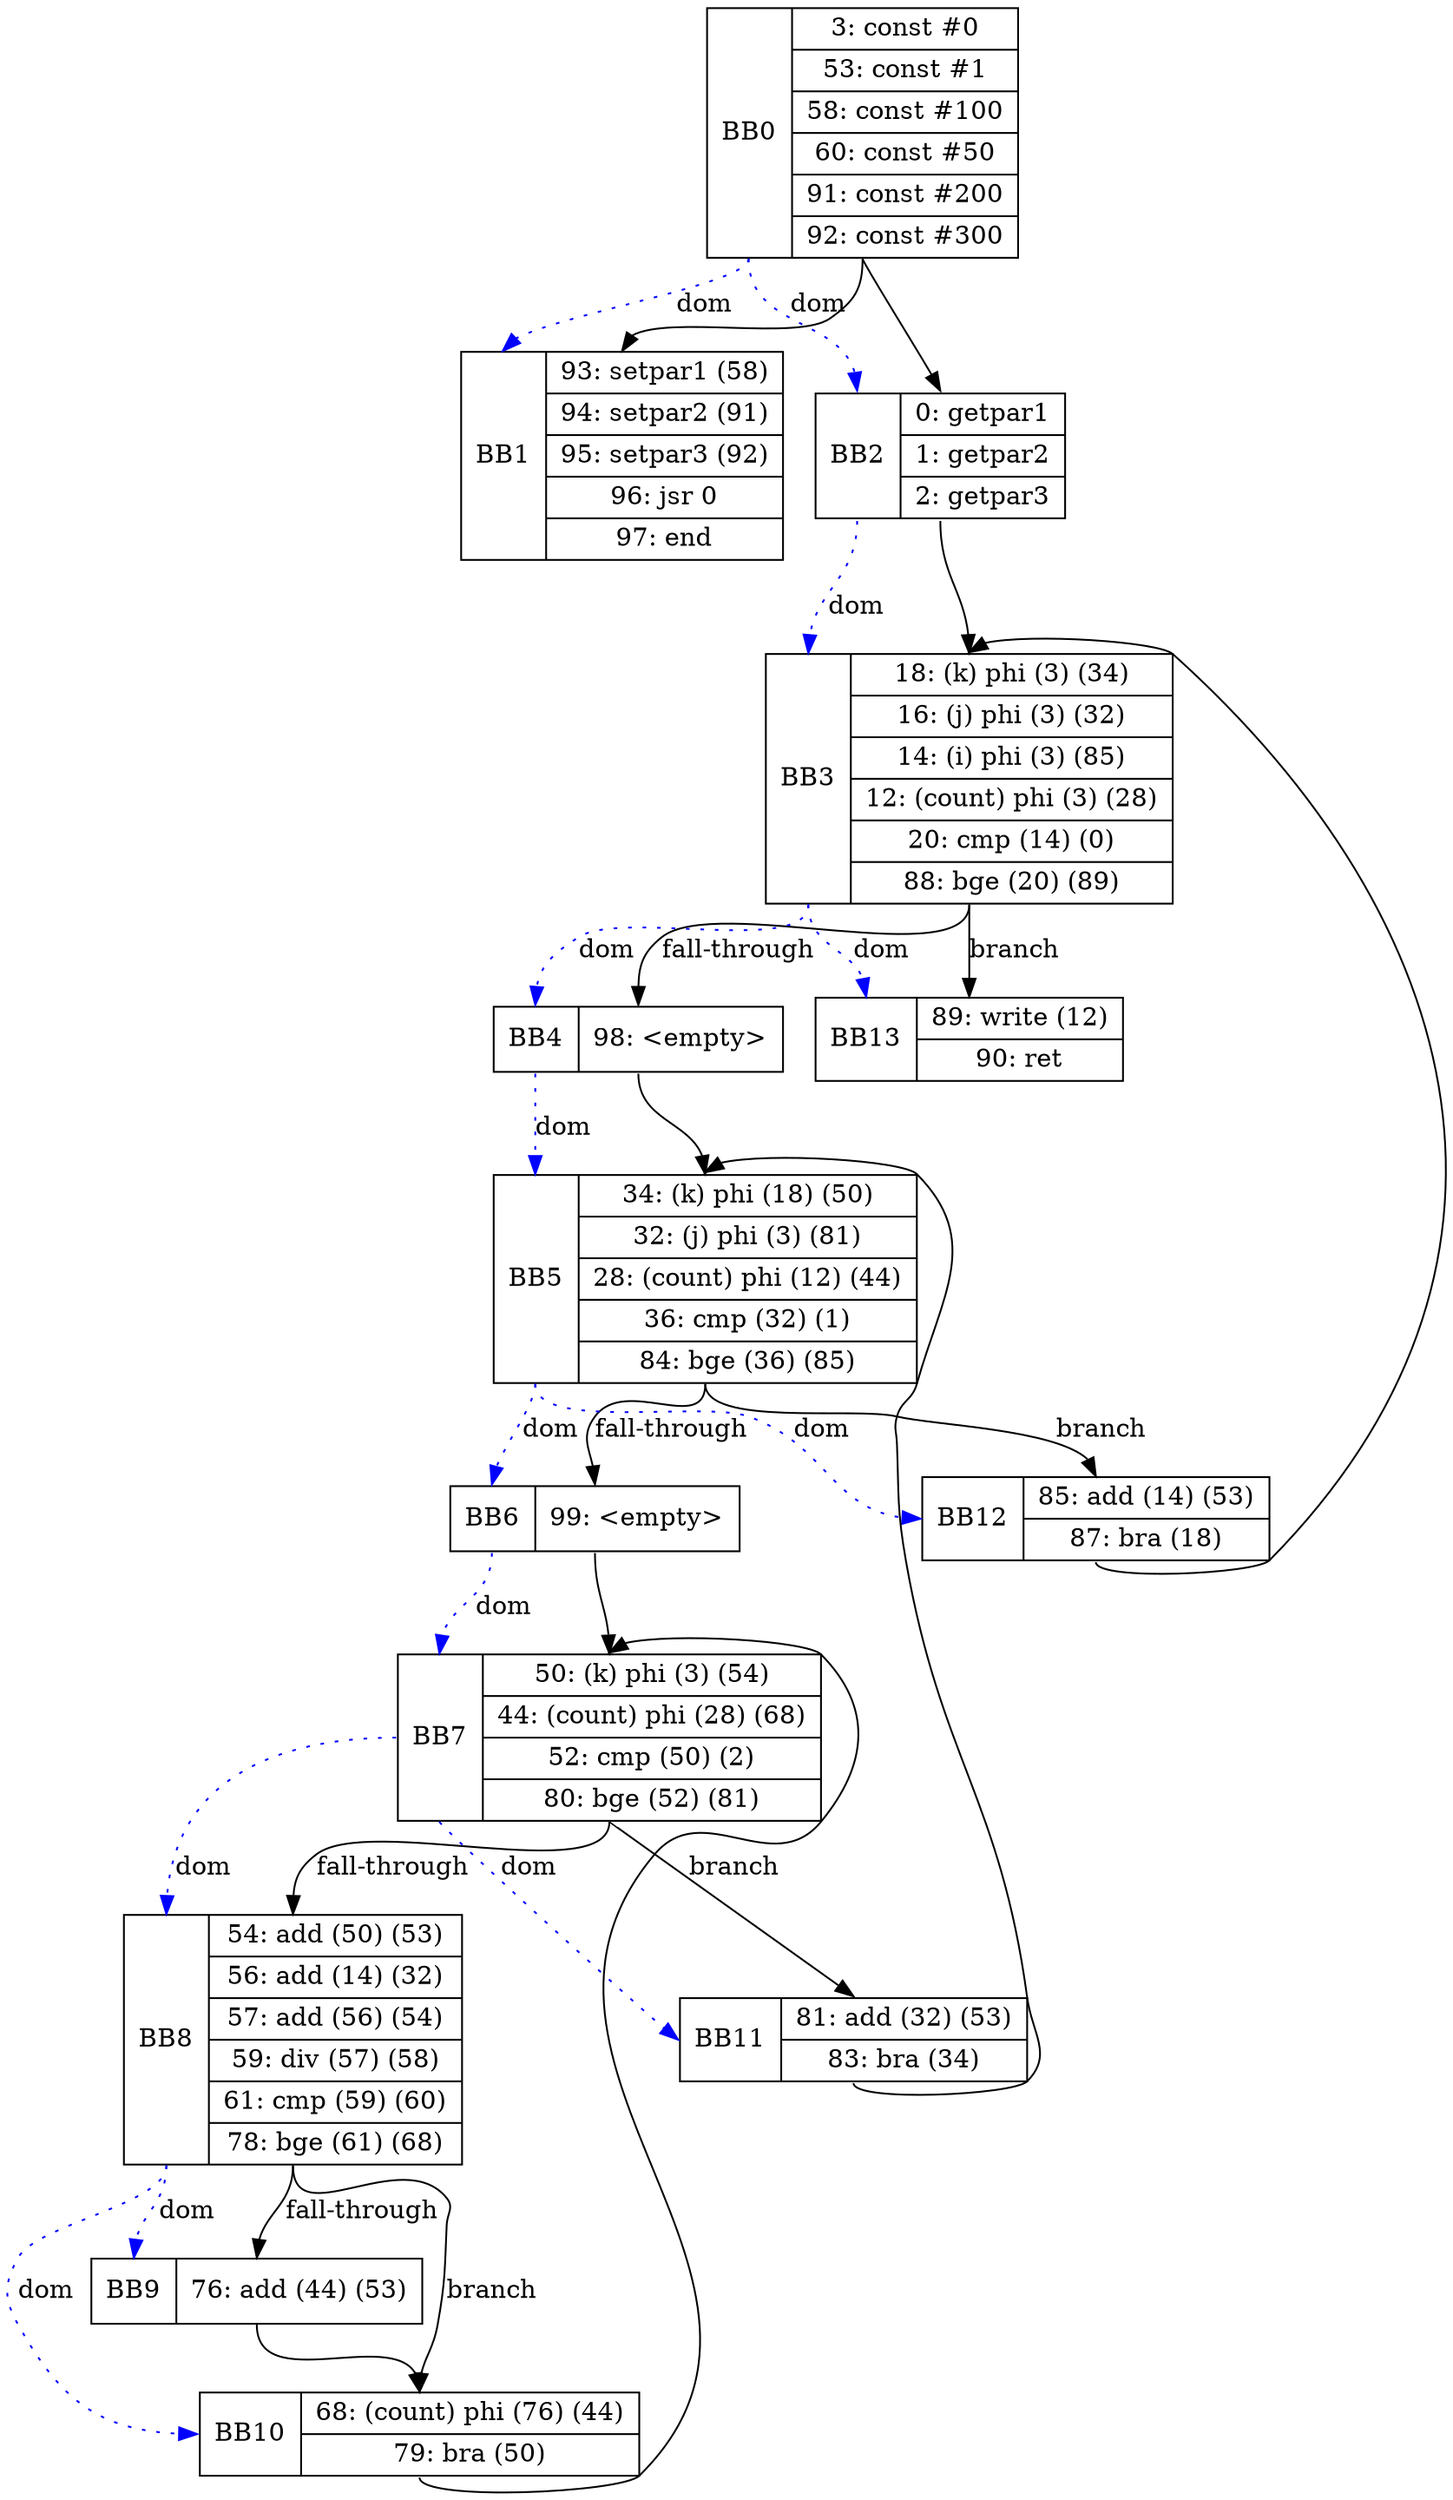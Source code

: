 digraph G {
	bb0 [shape=record, label="<b>BB0 | { 3: const #0 | 53: const #1 | 58: const #100 | 60: const #50 | 91: const #200 | 92: const #300 }"];


	bb1 [shape=record, label="<b>BB1 | { 93: setpar1 (58) | 94: setpar2 (91) | 95: setpar3 (92) | 96: jsr 0 | 97: end }"];
	bb0:b -> bb1:b [color=blue, style=dotted, label="dom"];


	bb2 [shape=record, label="<b>BB2 | { 0: getpar1 | 1: getpar2 | 2: getpar3 }"];
	bb2:s -> bb3:n ;
	bb0:b -> bb2:b [color=blue, style=dotted, label="dom"];


	bb3 [shape=record, label="<b>BB3 | { 18: (k) phi (3) (34) | 16: (j) phi (3) (32) | 14: (i) phi (3) (85) | 12: (count) phi (3) (28) | 20: cmp (14) (0) | 88: bge (20) (89) }"];
	bb3:s -> bb4:n [label="fall-through"];
	bb3:s -> bb13:n [label="branch"];
	bb2:b -> bb3:b [color=blue, style=dotted, label="dom"];


	bb4 [shape=record, label="<b>BB4 | { 98: \<empty\> }"];
	bb4:s -> bb5:n ;
	bb3:b -> bb4:b [color=blue, style=dotted, label="dom"];


	bb5 [shape=record, label="<b>BB5 | { 34: (k) phi (18) (50) | 32: (j) phi (3) (81) | 28: (count) phi (12) (44) | 36: cmp (32) (1) | 84: bge (36) (85) }"];
	bb5:s -> bb6:n [label="fall-through"];
	bb5:s -> bb12:n [label="branch"];
	bb4:b -> bb5:b [color=blue, style=dotted, label="dom"];


	bb6 [shape=record, label="<b>BB6 | { 99: \<empty\> }"];
	bb6:s -> bb7:n ;
	bb5:b -> bb6:b [color=blue, style=dotted, label="dom"];


	bb7 [shape=record, label="<b>BB7 | { 50: (k) phi (3) (54) | 44: (count) phi (28) (68) | 52: cmp (50) (2) | 80: bge (52) (81) }"];
	bb7:s -> bb8:n [label="fall-through"];
	bb7:s -> bb11:n [label="branch"];
	bb6:b -> bb7:b [color=blue, style=dotted, label="dom"];


	bb8 [shape=record, label="<b>BB8 | { 54: add (50) (53) | 56: add (14) (32) | 57: add (56) (54) | 59: div (57) (58) | 61: cmp (59) (60) | 78: bge (61) (68) }"];
	bb8:s -> bb9:n [label="fall-through"];
	bb8:s -> bb10:n [label="branch"];
	bb7:b -> bb8:b [color=blue, style=dotted, label="dom"];


	bb9 [shape=record, label="<b>BB9 | { 76: add (44) (53) }"];
	bb9:s -> bb10:n ;
	bb8:b -> bb9:b [color=blue, style=dotted, label="dom"];


	bb10 [shape=record, label="<b>BB10 | { 68: (count) phi (76) (44) | 79: bra (50) }"];
	bb10:s -> bb7:n ;
	bb8:b -> bb10:b [color=blue, style=dotted, label="dom"];


	bb11 [shape=record, label="<b>BB11 | { 81: add (32) (53) | 83: bra (34) }"];
	bb11:s -> bb5:n ;
	bb7:b -> bb11:b [color=blue, style=dotted, label="dom"];


	bb12 [shape=record, label="<b>BB12 | { 85: add (14) (53) | 87: bra (18) }"];
	bb12:s -> bb3:n ;
	bb5:b -> bb12:b [color=blue, style=dotted, label="dom"];


	bb13 [shape=record, label="<b>BB13 | { 89: write (12) | 90: ret }"];
	bb3:b -> bb13:b [color=blue, style=dotted, label="dom"];


	bb0:s -> bb1:n
	bb0:s -> bb2:n
}
